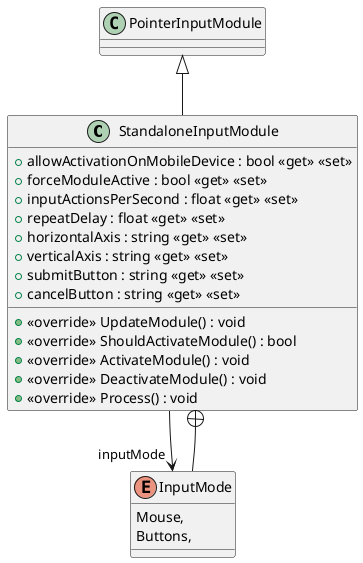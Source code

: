 @startuml
class StandaloneInputModule {
    + allowActivationOnMobileDevice : bool <<get>> <<set>>
    + forceModuleActive : bool <<get>> <<set>>
    + inputActionsPerSecond : float <<get>> <<set>>
    + repeatDelay : float <<get>> <<set>>
    + horizontalAxis : string <<get>> <<set>>
    + verticalAxis : string <<get>> <<set>>
    + submitButton : string <<get>> <<set>>
    + cancelButton : string <<get>> <<set>>
    + <<override>> UpdateModule() : void
    + <<override>> ShouldActivateModule() : bool
    + <<override>> ActivateModule() : void
    + <<override>> DeactivateModule() : void
    + <<override>> Process() : void
}
enum InputMode {
    Mouse,
    Buttons,
}
PointerInputModule <|-- StandaloneInputModule
StandaloneInputModule --> "inputMode" InputMode
StandaloneInputModule +-- InputMode
@enduml

